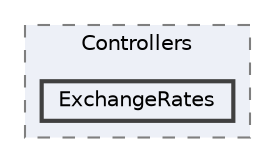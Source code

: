 digraph "Web/Modules/EleWise.ELMA.CRM.Web/Controllers/ExchangeRates"
{
 // LATEX_PDF_SIZE
  bgcolor="transparent";
  edge [fontname=Helvetica,fontsize=10,labelfontname=Helvetica,labelfontsize=10];
  node [fontname=Helvetica,fontsize=10,shape=box,height=0.2,width=0.4];
  compound=true
  subgraph clusterdir_d4645ee044b1838cbfd31a4944312b34 {
    graph [ bgcolor="#edf0f7", pencolor="grey50", label="Controllers", fontname=Helvetica,fontsize=10 style="filled,dashed", URL="dir_d4645ee044b1838cbfd31a4944312b34.html",tooltip=""]
  dir_7bcbbb22675cbc56a5e67ae6607ca9ba [label="ExchangeRates", fillcolor="#edf0f7", color="grey25", style="filled,bold", URL="dir_7bcbbb22675cbc56a5e67ae6607ca9ba.html",tooltip=""];
  }
}
